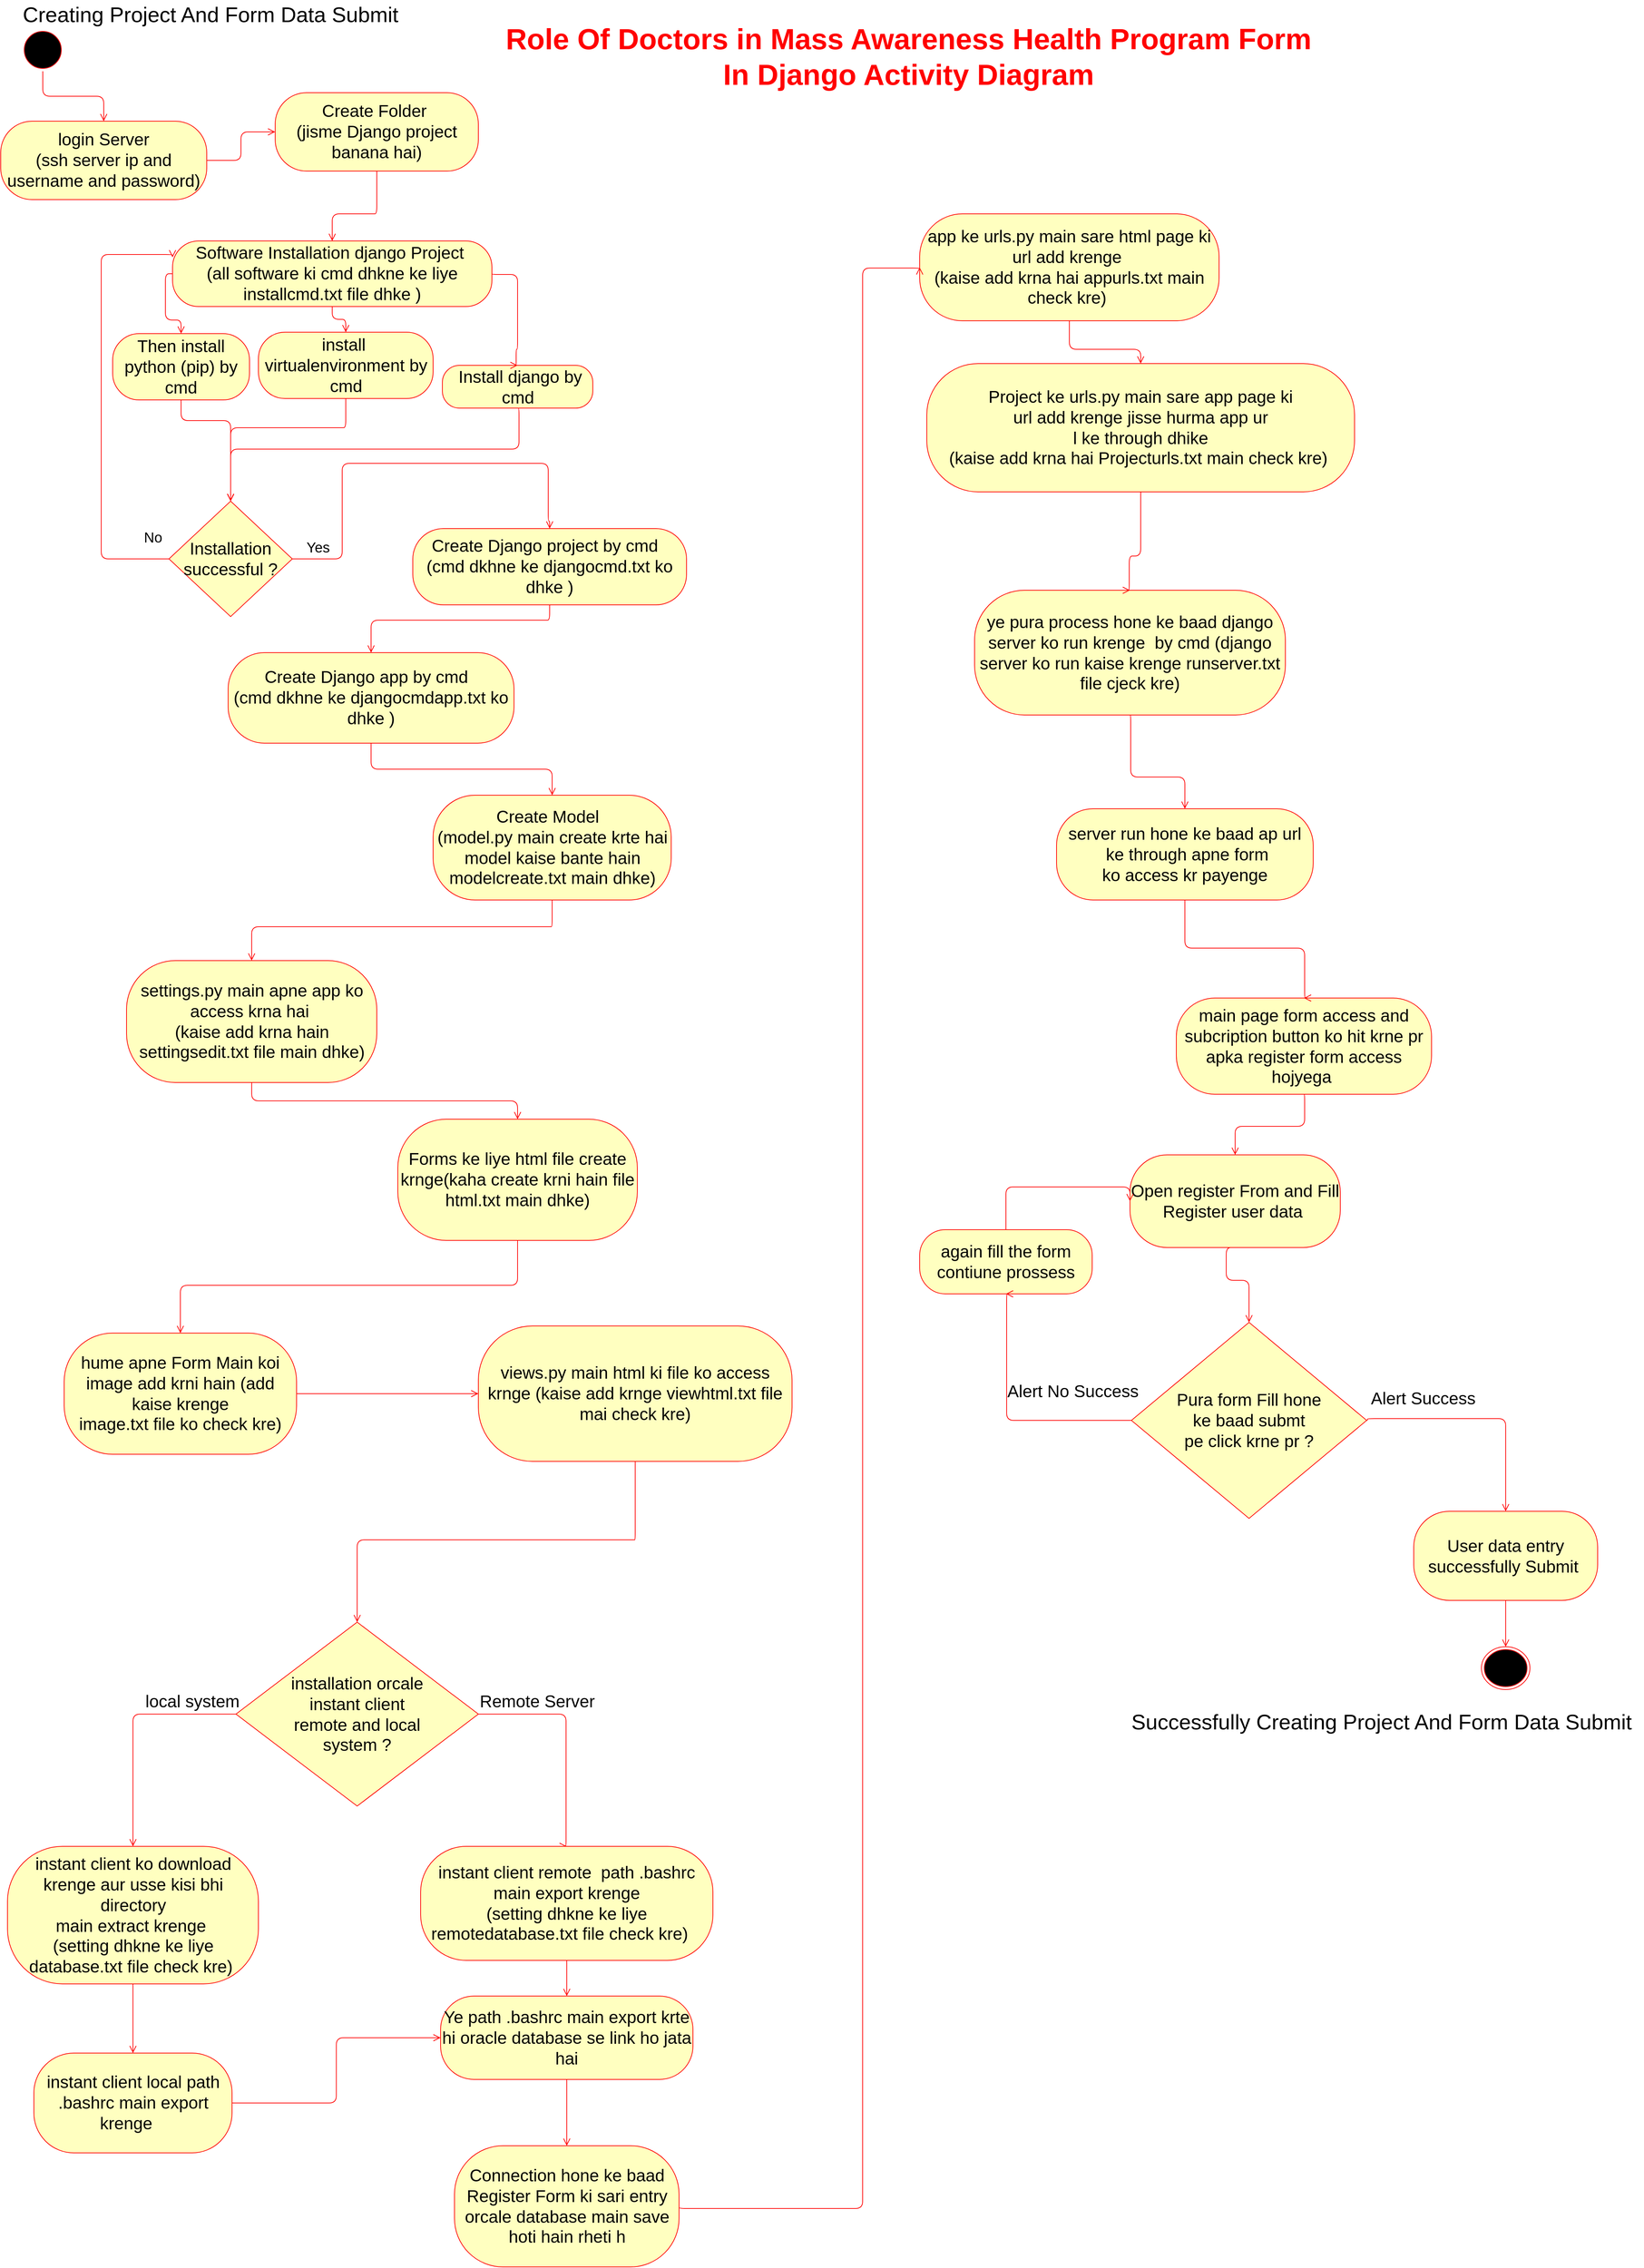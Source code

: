 <mxfile version="12.2.2" type="device" pages="1"><diagram id="Whjoc86RxkOS_mudwpt9" name="Page-1"><mxGraphModel dx="2860" dy="3550" grid="1" gridSize="10" guides="1" tooltips="1" connect="1" arrows="1" fold="1" page="1" pageScale="1" pageWidth="3300" pageHeight="2339" math="0" shadow="0"><root><mxCell id="0"/><mxCell id="1" parent="0"/><mxCell id="fZRNP5k8tPMWOfDA4mfw-1" value="&lt;span style=&quot;color: rgb(255, 0, 0); font-family: verdana, geneva, tahoma, sans-serif; font-size: 41px;&quot;&gt;Role Of Doctors in Mass Awareness Health Program Form In Django Activity Diagram&lt;/span&gt;" style="text;html=1;strokeColor=none;fillColor=none;align=center;verticalAlign=middle;whiteSpace=wrap;rounded=0;fontSize=41;fontStyle=1" vertex="1" parent="1"><mxGeometry x="717" y="95" width="1135" height="70" as="geometry"/></mxCell><mxCell id="fZRNP5k8tPMWOfDA4mfw-2" value="" style="ellipse;html=1;shape=startState;fillColor=#000000;strokeColor=#ff0000;" vertex="1" parent="1"><mxGeometry x="40" y="90" width="60" height="60" as="geometry"/></mxCell><mxCell id="fZRNP5k8tPMWOfDA4mfw-3" value="" style="edgeStyle=orthogonalEdgeStyle;html=1;verticalAlign=bottom;endArrow=open;endSize=8;strokeColor=#ff0000;entryX=0.5;entryY=0;entryDx=0;entryDy=0;" edge="1" source="fZRNP5k8tPMWOfDA4mfw-2" parent="1" target="fZRNP5k8tPMWOfDA4mfw-6"><mxGeometry relative="1" as="geometry"><mxPoint x="398" y="220" as="targetPoint"/></mxGeometry></mxCell><mxCell id="fZRNP5k8tPMWOfDA4mfw-6" value="&lt;font style=&quot;font-size: 24px&quot;&gt;login Server&lt;br&gt;(ssh server ip and username and password)&lt;/font&gt;" style="rounded=1;whiteSpace=wrap;html=1;arcSize=40;fontColor=#000000;fillColor=#ffffc0;strokeColor=#ff0000;" vertex="1" parent="1"><mxGeometry x="11" y="220" width="289" height="110" as="geometry"/></mxCell><mxCell id="fZRNP5k8tPMWOfDA4mfw-7" value="" style="edgeStyle=orthogonalEdgeStyle;html=1;verticalAlign=bottom;endArrow=open;endSize=8;strokeColor=#ff0000;entryX=0;entryY=0.5;entryDx=0;entryDy=0;" edge="1" source="fZRNP5k8tPMWOfDA4mfw-6" parent="1" target="fZRNP5k8tPMWOfDA4mfw-8"><mxGeometry relative="1" as="geometry"><mxPoint x="398" y="320" as="targetPoint"/></mxGeometry></mxCell><mxCell id="fZRNP5k8tPMWOfDA4mfw-8" value="&lt;font style=&quot;font-size: 24px&quot;&gt;Create Folder&amp;nbsp;&lt;br&gt;(jisme Django project banana hai)&lt;/font&gt;" style="rounded=1;whiteSpace=wrap;html=1;arcSize=40;fontColor=#000000;fillColor=#ffffc0;strokeColor=#ff0000;" vertex="1" parent="1"><mxGeometry x="396" y="180" width="285" height="110" as="geometry"/></mxCell><mxCell id="fZRNP5k8tPMWOfDA4mfw-9" value="&lt;font style=&quot;font-size: 24px&quot;&gt;install&amp;nbsp; virtualenvironment by cmd&lt;/font&gt;" style="rounded=1;whiteSpace=wrap;html=1;arcSize=40;fontColor=#000000;fillColor=#ffffc0;strokeColor=#ff0000;" vertex="1" parent="1"><mxGeometry x="372.5" y="516" width="245" height="93" as="geometry"/></mxCell><mxCell id="fZRNP5k8tPMWOfDA4mfw-10" value="&lt;font style=&quot;font-size: 24px&quot;&gt;Then install python (pip) by cmd&lt;/font&gt;" style="rounded=1;whiteSpace=wrap;html=1;arcSize=40;fontColor=#000000;fillColor=#ffffc0;strokeColor=#ff0000;" vertex="1" parent="1"><mxGeometry x="168" y="518" width="192" height="93" as="geometry"/></mxCell><mxCell id="fZRNP5k8tPMWOfDA4mfw-11" value="&lt;font style=&quot;font-size: 24px&quot;&gt;Software Installation django Project&amp;nbsp;&lt;br&gt;(all software ki cmd dhkne ke liye installcmd.txt file dhke )&lt;br&gt;&lt;/font&gt;" style="rounded=1;whiteSpace=wrap;html=1;arcSize=40;fontColor=#000000;fillColor=#ffffc0;strokeColor=#ff0000;" vertex="1" parent="1"><mxGeometry x="252" y="388" width="448" height="92" as="geometry"/></mxCell><mxCell id="fZRNP5k8tPMWOfDA4mfw-12" value="&lt;font style=&quot;font-size: 24px&quot;&gt;&amp;nbsp;Install django by cmd&lt;/font&gt;" style="rounded=1;whiteSpace=wrap;html=1;arcSize=40;fontColor=#000000;fillColor=#ffffc0;strokeColor=#ff0000;" vertex="1" parent="1"><mxGeometry x="630.5" y="562.5" width="211" height="60" as="geometry"/></mxCell><mxCell id="fZRNP5k8tPMWOfDA4mfw-13" value="" style="edgeStyle=orthogonalEdgeStyle;html=1;verticalAlign=bottom;endArrow=open;endSize=8;strokeColor=#ff0000;entryX=0.5;entryY=0;entryDx=0;entryDy=0;exitX=0.5;exitY=1;exitDx=0;exitDy=0;" edge="1" parent="1" source="fZRNP5k8tPMWOfDA4mfw-8" target="fZRNP5k8tPMWOfDA4mfw-11"><mxGeometry relative="1" as="geometry"><mxPoint x="445.088" y="399.706" as="targetPoint"/><mxPoint x="471" y="360" as="sourcePoint"/><Array as="points"><mxPoint x="533" y="350"/><mxPoint x="362" y="350"/></Array></mxGeometry></mxCell><mxCell id="fZRNP5k8tPMWOfDA4mfw-18" value="" style="edgeStyle=orthogonalEdgeStyle;html=1;verticalAlign=bottom;endArrow=open;endSize=8;strokeColor=#ff0000;exitX=0.5;exitY=1;exitDx=0;exitDy=0;entryX=0.5;entryY=0;entryDx=0;entryDy=0;" edge="1" parent="1" source="fZRNP5k8tPMWOfDA4mfw-11" target="fZRNP5k8tPMWOfDA4mfw-9"><mxGeometry relative="1" as="geometry"><mxPoint x="391" y="507.5" as="targetPoint"/><mxPoint x="280" y="468" as="sourcePoint"/></mxGeometry></mxCell><mxCell id="fZRNP5k8tPMWOfDA4mfw-19" value="" style="edgeStyle=orthogonalEdgeStyle;html=1;verticalAlign=bottom;endArrow=open;endSize=8;strokeColor=#ff0000;entryX=0.5;entryY=0;entryDx=0;entryDy=0;exitX=0;exitY=0.5;exitDx=0;exitDy=0;" edge="1" parent="1" source="fZRNP5k8tPMWOfDA4mfw-11" target="fZRNP5k8tPMWOfDA4mfw-10"><mxGeometry relative="1" as="geometry"><mxPoint x="156.941" y="507.794" as="targetPoint"/><mxPoint x="142" y="437.5" as="sourcePoint"/></mxGeometry></mxCell><mxCell id="fZRNP5k8tPMWOfDA4mfw-20" value="" style="edgeStyle=orthogonalEdgeStyle;html=1;verticalAlign=bottom;endArrow=open;endSize=8;strokeColor=#ff0000;exitX=1;exitY=0.5;exitDx=0;exitDy=0;entryX=0.5;entryY=0;entryDx=0;entryDy=0;" edge="1" parent="1" source="fZRNP5k8tPMWOfDA4mfw-11" target="fZRNP5k8tPMWOfDA4mfw-12"><mxGeometry relative="1" as="geometry"><mxPoint x="544" y="497.5" as="targetPoint"/><mxPoint x="411" y="422.5" as="sourcePoint"/><Array as="points"><mxPoint x="736" y="435"/><mxPoint x="736" y="540"/><mxPoint x="734" y="540"/></Array></mxGeometry></mxCell><mxCell id="fZRNP5k8tPMWOfDA4mfw-22" value="&lt;font style=&quot;font-size: 24px&quot;&gt;Create Django project by cmd&amp;nbsp;&amp;nbsp;&lt;br&gt;(cmd dkhne ke djangocmd.txt ko dhke )&lt;br&gt;&lt;/font&gt;" style="rounded=1;whiteSpace=wrap;html=1;arcSize=40;fontColor=#000000;fillColor=#ffffc0;strokeColor=#ff0000;" vertex="1" parent="1"><mxGeometry x="589" y="791.5" width="384" height="107" as="geometry"/></mxCell><mxCell id="fZRNP5k8tPMWOfDA4mfw-23" value="&lt;font style=&quot;font-size: 24px&quot;&gt;Installation successful ?&lt;/font&gt;" style="rhombus;whiteSpace=wrap;html=1;fillColor=#ffffc0;strokeColor=#ff0000;" vertex="1" parent="1"><mxGeometry x="247" y="753" width="173" height="162" as="geometry"/></mxCell><mxCell id="fZRNP5k8tPMWOfDA4mfw-24" value="&lt;font style=&quot;font-size: 20px&quot;&gt;Yes&lt;/font&gt;" style="edgeStyle=orthogonalEdgeStyle;html=1;align=left;verticalAlign=bottom;endArrow=open;endSize=8;strokeColor=#ff0000;entryX=0.5;entryY=0;entryDx=0;entryDy=0;exitX=1;exitY=0.5;exitDx=0;exitDy=0;" edge="1" source="fZRNP5k8tPMWOfDA4mfw-23" parent="1" target="fZRNP5k8tPMWOfDA4mfw-22"><mxGeometry x="-0.938" y="2" relative="1" as="geometry"><mxPoint x="798" y="730" as="targetPoint"/><mxPoint x="474" y="663" as="sourcePoint"/><Array as="points"><mxPoint x="490" y="834"/><mxPoint x="490" y="700"/><mxPoint x="779" y="700"/><mxPoint x="779" y="781"/></Array><mxPoint as="offset"/></mxGeometry></mxCell><mxCell id="fZRNP5k8tPMWOfDA4mfw-25" value="&lt;font style=&quot;font-size: 20px&quot;&gt;No&lt;/font&gt;" style="edgeStyle=orthogonalEdgeStyle;html=1;align=left;verticalAlign=top;endArrow=open;endSize=8;strokeColor=#ff0000;entryX=0;entryY=0.25;entryDx=0;entryDy=0;exitX=0;exitY=0.5;exitDx=0;exitDy=0;" edge="1" source="fZRNP5k8tPMWOfDA4mfw-23" parent="1" target="fZRNP5k8tPMWOfDA4mfw-11"><mxGeometry x="-0.539" y="-58" relative="1" as="geometry"><mxPoint x="151" y="427.5" as="targetPoint"/><Array as="points"><mxPoint x="152" y="834"/><mxPoint x="152" y="407"/><mxPoint x="252" y="407"/></Array><mxPoint as="offset"/></mxGeometry></mxCell><mxCell id="fZRNP5k8tPMWOfDA4mfw-26" value="&lt;font style=&quot;font-size: 24px&quot;&gt;Create Django app by cmd&amp;nbsp;&amp;nbsp;&lt;br&gt;(cmd dkhne ke djangocmdapp.txt ko dhke )&lt;br&gt;&lt;/font&gt;" style="rounded=1;whiteSpace=wrap;html=1;arcSize=40;fontColor=#000000;fillColor=#ffffc0;strokeColor=#ff0000;" vertex="1" parent="1"><mxGeometry x="330" y="965.5" width="401" height="127" as="geometry"/></mxCell><mxCell id="fZRNP5k8tPMWOfDA4mfw-27" value="" style="edgeStyle=orthogonalEdgeStyle;html=1;verticalAlign=bottom;endArrow=open;endSize=8;strokeColor=#ff0000;exitX=0.5;exitY=1;exitDx=0;exitDy=0;entryX=0.5;entryY=0;entryDx=0;entryDy=0;" edge="1" parent="1" source="fZRNP5k8tPMWOfDA4mfw-12" target="fZRNP5k8tPMWOfDA4mfw-23"><mxGeometry relative="1" as="geometry"><mxPoint x="312" y="720" as="targetPoint"/><mxPoint x="445.824" y="544.794" as="sourcePoint"/><Array as="points"><mxPoint x="738" y="622"/><mxPoint x="738" y="680"/><mxPoint x="334" y="680"/></Array></mxGeometry></mxCell><mxCell id="fZRNP5k8tPMWOfDA4mfw-29" value="" style="edgeStyle=orthogonalEdgeStyle;html=1;verticalAlign=bottom;endArrow=open;endSize=8;strokeColor=#ff0000;exitX=0.5;exitY=1;exitDx=0;exitDy=0;entryX=0.5;entryY=0;entryDx=0;entryDy=0;" edge="1" parent="1" source="fZRNP5k8tPMWOfDA4mfw-10" target="fZRNP5k8tPMWOfDA4mfw-23"><mxGeometry relative="1" as="geometry"><mxPoint x="110.5" y="574.5" as="targetPoint"/><mxPoint x="111" y="550" as="sourcePoint"/><Array as="points"><mxPoint x="264" y="640"/><mxPoint x="334" y="640"/></Array></mxGeometry></mxCell><mxCell id="fZRNP5k8tPMWOfDA4mfw-30" value="" style="edgeStyle=orthogonalEdgeStyle;html=1;verticalAlign=bottom;endArrow=open;endSize=8;strokeColor=#ff0000;exitX=0.5;exitY=1;exitDx=0;exitDy=0;entryX=0.5;entryY=0;entryDx=0;entryDy=0;" edge="1" parent="1" source="fZRNP5k8tPMWOfDA4mfw-9" target="fZRNP5k8tPMWOfDA4mfw-23"><mxGeometry relative="1" as="geometry"><mxPoint x="275.588" y="583.206" as="targetPoint"/><mxPoint x="275.588" y="549.088" as="sourcePoint"/><Array as="points"><mxPoint x="489" y="650"/><mxPoint x="312" y="650"/></Array></mxGeometry></mxCell><mxCell id="fZRNP5k8tPMWOfDA4mfw-33" value="" style="edgeStyle=orthogonalEdgeStyle;html=1;verticalAlign=bottom;endArrow=open;endSize=8;strokeColor=#ff0000;exitX=0.5;exitY=1;exitDx=0;exitDy=0;entryX=0.5;entryY=0;entryDx=0;entryDy=0;" edge="1" parent="1" source="fZRNP5k8tPMWOfDA4mfw-22" target="fZRNP5k8tPMWOfDA4mfw-26"><mxGeometry relative="1" as="geometry"><mxPoint x="511" y="805.5" as="targetPoint"/><mxPoint x="676" y="825.5" as="sourcePoint"/><Array as="points"><mxPoint x="775" y="920"/><mxPoint x="518" y="920"/></Array></mxGeometry></mxCell><mxCell id="fZRNP5k8tPMWOfDA4mfw-34" value="&lt;font style=&quot;font-size: 24px&quot;&gt;Create Model&amp;nbsp;&amp;nbsp;&lt;br&gt;(model.py main create krte hai model kaise bante hain modelcreate.txt main dhke)&lt;br&gt;&lt;/font&gt;" style="rounded=1;whiteSpace=wrap;html=1;arcSize=40;fontColor=#000000;fillColor=#ffffc0;strokeColor=#ff0000;" vertex="1" parent="1"><mxGeometry x="617.5" y="1165.5" width="334" height="147" as="geometry"/></mxCell><mxCell id="fZRNP5k8tPMWOfDA4mfw-35" value="&lt;font style=&quot;font-size: 24px&quot;&gt;settings.py main apne app ko access krna hai&amp;nbsp;&lt;br&gt;(kaise add krna hain settingsedit.txt file main dhke)&lt;br&gt;&lt;/font&gt;" style="rounded=1;whiteSpace=wrap;html=1;arcSize=40;fontColor=#000000;fillColor=#ffffc0;strokeColor=#ff0000;" vertex="1" parent="1"><mxGeometry x="187.5" y="1397.5" width="351" height="171" as="geometry"/></mxCell><mxCell id="fZRNP5k8tPMWOfDA4mfw-36" value="&lt;font style=&quot;font-size: 24px&quot;&gt;Forms ke liye html file create krnge(kaha create krni hain file &lt;br&gt;html.txt main dhke)&lt;br&gt;&lt;/font&gt;" style="rounded=1;whiteSpace=wrap;html=1;arcSize=40;fontColor=#000000;fillColor=#ffffc0;strokeColor=#ff0000;" vertex="1" parent="1"><mxGeometry x="568" y="1620" width="336" height="170" as="geometry"/></mxCell><mxCell id="fZRNP5k8tPMWOfDA4mfw-38" value="&lt;font&gt;&lt;font style=&quot;font-size: 24px&quot;&gt;views.py main html ki file ko access krnge (kaise add krnge viewhtml.txt file mai check kre)&lt;/font&gt;&lt;br&gt;&lt;/font&gt;" style="rounded=1;whiteSpace=wrap;html=1;arcSize=40;fontColor=#000000;fillColor=#ffffc0;strokeColor=#ff0000;" vertex="1" parent="1"><mxGeometry x="681" y="1910" width="440" height="190" as="geometry"/></mxCell><mxCell id="fZRNP5k8tPMWOfDA4mfw-39" value="" style="edgeStyle=orthogonalEdgeStyle;html=1;verticalAlign=bottom;endArrow=open;endSize=8;strokeColor=#ff0000;entryX=0.5;entryY=0;entryDx=0;entryDy=0;exitX=0.5;exitY=1;exitDx=0;exitDy=0;" edge="1" parent="1" source="fZRNP5k8tPMWOfDA4mfw-26" target="fZRNP5k8tPMWOfDA4mfw-34"><mxGeometry relative="1" as="geometry"><mxPoint x="652.143" y="854.786" as="targetPoint"/><mxPoint x="611" y="854.786" as="sourcePoint"/></mxGeometry></mxCell><mxCell id="fZRNP5k8tPMWOfDA4mfw-41" value="" style="edgeStyle=orthogonalEdgeStyle;html=1;verticalAlign=bottom;endArrow=open;endSize=8;strokeColor=#ff0000;entryX=0.5;entryY=0;entryDx=0;entryDy=0;exitX=0.5;exitY=1;exitDx=0;exitDy=0;" edge="1" parent="1" source="fZRNP5k8tPMWOfDA4mfw-35" target="fZRNP5k8tPMWOfDA4mfw-36"><mxGeometry relative="1" as="geometry"><mxPoint x="686.643" y="1004.786" as="targetPoint"/><mxPoint x="645.5" y="1004.786" as="sourcePoint"/></mxGeometry></mxCell><mxCell id="fZRNP5k8tPMWOfDA4mfw-42" value="" style="edgeStyle=orthogonalEdgeStyle;html=1;verticalAlign=bottom;endArrow=open;endSize=8;strokeColor=#ff0000;exitX=0.5;exitY=1;exitDx=0;exitDy=0;entryX=0.5;entryY=0;entryDx=0;entryDy=0;" edge="1" parent="1" source="fZRNP5k8tPMWOfDA4mfw-34" target="fZRNP5k8tPMWOfDA4mfw-35"><mxGeometry relative="1" as="geometry"><mxPoint x="356" y="1368" as="targetPoint"/><mxPoint x="504" y="929.5" as="sourcePoint"/><Array as="points"><mxPoint x="782" y="1350"/><mxPoint x="364" y="1350"/></Array></mxGeometry></mxCell><mxCell id="fZRNP5k8tPMWOfDA4mfw-43" value="" style="edgeStyle=orthogonalEdgeStyle;html=1;verticalAlign=bottom;endArrow=open;endSize=8;strokeColor=#ff0000;entryX=0.5;entryY=0;entryDx=0;entryDy=0;exitX=0.5;exitY=1;exitDx=0;exitDy=0;" edge="1" parent="1" source="fZRNP5k8tPMWOfDA4mfw-38" target="fZRNP5k8tPMWOfDA4mfw-46"><mxGeometry relative="1" as="geometry"><mxPoint x="1100" y="867.5" as="targetPoint"/><mxPoint x="1170" y="2020" as="sourcePoint"/><Array as="points"><mxPoint x="900" y="2210"/><mxPoint x="510" y="2210"/></Array></mxGeometry></mxCell><mxCell id="fZRNP5k8tPMWOfDA4mfw-44" value="&lt;font&gt;&lt;font style=&quot;font-size: 24px&quot;&gt;Connection hone ke baad Register Form ki sari entry orcale database main save hoti hain rheti h&lt;/font&gt;&lt;br&gt;&lt;/font&gt;" style="rounded=1;whiteSpace=wrap;html=1;arcSize=40;fontColor=#000000;fillColor=#ffffc0;strokeColor=#ff0000;" vertex="1" parent="1"><mxGeometry x="647.5" y="3060" width="315" height="170" as="geometry"/></mxCell><mxCell id="fZRNP5k8tPMWOfDA4mfw-45" value="&lt;font style=&quot;font-size: 24px&quot;&gt;Ye path .bashrc main export krte hi oracle database se link ho jata hai&lt;/font&gt;" style="rounded=1;whiteSpace=wrap;html=1;arcSize=40;fontColor=#000000;fillColor=#ffffc0;strokeColor=#ff0000;" vertex="1" parent="1"><mxGeometry x="628" y="2850" width="354" height="117" as="geometry"/></mxCell><mxCell id="fZRNP5k8tPMWOfDA4mfw-46" value="&lt;span style=&quot;font-size: 24px&quot;&gt;installation orcale &lt;br&gt;instant client &lt;br&gt;remote and local &lt;br&gt;system ?&lt;/span&gt;" style="rhombus;whiteSpace=wrap;html=1;fillColor=#ffffc0;strokeColor=#ff0000;" vertex="1" parent="1"><mxGeometry x="341" y="2325.5" width="340" height="258" as="geometry"/></mxCell><mxCell id="fZRNP5k8tPMWOfDA4mfw-47" value="" style="edgeStyle=orthogonalEdgeStyle;html=1;verticalAlign=bottom;endArrow=open;endSize=8;strokeColor=#ff0000;exitX=1;exitY=0.5;exitDx=0;exitDy=0;entryX=0.5;entryY=0;entryDx=0;entryDy=0;" edge="1" parent="1" source="fZRNP5k8tPMWOfDA4mfw-46" target="fZRNP5k8tPMWOfDA4mfw-49"><mxGeometry relative="1" as="geometry"><mxPoint x="1190" y="2750" as="targetPoint"/><mxPoint x="1140" y="2736" as="sourcePoint"/><Array as="points"><mxPoint x="804" y="2455"/></Array></mxGeometry></mxCell><mxCell id="fZRNP5k8tPMWOfDA4mfw-48" value="" style="edgeStyle=orthogonalEdgeStyle;html=1;verticalAlign=bottom;endArrow=open;endSize=8;strokeColor=#ff0000;exitX=0;exitY=0.5;exitDx=0;exitDy=0;entryX=0.5;entryY=0;entryDx=0;entryDy=0;" edge="1" parent="1" source="fZRNP5k8tPMWOfDA4mfw-46" target="fZRNP5k8tPMWOfDA4mfw-50"><mxGeometry relative="1" as="geometry"><mxPoint x="350" y="2640" as="targetPoint"/><mxPoint x="990" y="2550" as="sourcePoint"/><Array as="points"><mxPoint x="196" y="2455"/></Array></mxGeometry></mxCell><mxCell id="fZRNP5k8tPMWOfDA4mfw-49" value="&lt;font style=&quot;font-size: 24px&quot;&gt;instant client remote&amp;nbsp; path .bashrc main export krenge&lt;br&gt;(setting dhkne ke liye remotedatabase.txt file check kre)&amp;nbsp; &amp;nbsp;&lt;br&gt;&lt;/font&gt;" style="rounded=1;whiteSpace=wrap;html=1;arcSize=40;fontColor=#000000;fillColor=#ffffc0;strokeColor=#ff0000;" vertex="1" parent="1"><mxGeometry x="600" y="2640" width="410" height="160" as="geometry"/></mxCell><mxCell id="fZRNP5k8tPMWOfDA4mfw-50" value="&lt;font style=&quot;font-size: 24px&quot;&gt;instant client ko download krenge aur usse kisi bhi directory &lt;br&gt;main extract krenge&amp;nbsp; &lt;br&gt;(setting dhkne ke liye database.txt file check kre)&amp;nbsp;&lt;br&gt;&lt;/font&gt;" style="rounded=1;whiteSpace=wrap;html=1;arcSize=40;fontColor=#000000;fillColor=#ffffc0;strokeColor=#ff0000;" vertex="1" parent="1"><mxGeometry x="20.5" y="2640" width="352" height="193" as="geometry"/></mxCell><mxCell id="fZRNP5k8tPMWOfDA4mfw-53" value="&lt;font&gt;&lt;font style=&quot;font-size: 24px&quot;&gt;instant client local path .bashrc main export krenge&amp;nbsp; &amp;nbsp;&lt;/font&gt;&lt;br&gt;&lt;/font&gt;" style="rounded=1;whiteSpace=wrap;html=1;arcSize=40;fontColor=#000000;fillColor=#ffffc0;strokeColor=#ff0000;" vertex="1" parent="1"><mxGeometry x="57.5" y="2930" width="278" height="140" as="geometry"/></mxCell><mxCell id="fZRNP5k8tPMWOfDA4mfw-54" value="&lt;font style=&quot;font-size: 24px&quot;&gt;Remote Server&lt;/font&gt;" style="text;html=1;resizable=0;points=[];autosize=1;align=left;verticalAlign=top;spacingTop=-4;" vertex="1" parent="1"><mxGeometry x="681" y="2420" width="180" height="20" as="geometry"/></mxCell><mxCell id="fZRNP5k8tPMWOfDA4mfw-55" value="&lt;font style=&quot;font-size: 24px&quot;&gt;local system&lt;/font&gt;" style="text;html=1;resizable=0;points=[];autosize=1;align=left;verticalAlign=top;spacingTop=-4;" vertex="1" parent="1"><mxGeometry x="212" y="2420" width="150" height="20" as="geometry"/></mxCell><mxCell id="fZRNP5k8tPMWOfDA4mfw-56" value="" style="edgeStyle=orthogonalEdgeStyle;html=1;verticalAlign=bottom;endArrow=open;endSize=8;strokeColor=#ff0000;exitX=0.5;exitY=1;exitDx=0;exitDy=0;entryX=0.5;entryY=0;entryDx=0;entryDy=0;" edge="1" parent="1" source="fZRNP5k8tPMWOfDA4mfw-50" target="fZRNP5k8tPMWOfDA4mfw-53"><mxGeometry relative="1" as="geometry"><mxPoint x="196" y="3010" as="targetPoint"/><mxPoint x="1439.206" y="2166.794" as="sourcePoint"/><Array as="points"><mxPoint x="196" y="2920"/></Array></mxGeometry></mxCell><mxCell id="fZRNP5k8tPMWOfDA4mfw-57" value="" style="edgeStyle=orthogonalEdgeStyle;html=1;verticalAlign=bottom;endArrow=open;endSize=8;strokeColor=#ff0000;exitX=1;exitY=0.5;exitDx=0;exitDy=0;entryX=0;entryY=0.5;entryDx=0;entryDy=0;" edge="1" parent="1" source="fZRNP5k8tPMWOfDA4mfw-53" target="fZRNP5k8tPMWOfDA4mfw-45"><mxGeometry relative="1" as="geometry"><mxPoint x="1100" y="3030" as="targetPoint"/><mxPoint x="1562.206" y="2162.294" as="sourcePoint"/></mxGeometry></mxCell><mxCell id="fZRNP5k8tPMWOfDA4mfw-58" value="" style="edgeStyle=orthogonalEdgeStyle;html=1;verticalAlign=bottom;endArrow=open;endSize=8;strokeColor=#ff0000;exitX=0.5;exitY=1;exitDx=0;exitDy=0;entryX=0.5;entryY=0;entryDx=0;entryDy=0;" edge="1" parent="1" source="fZRNP5k8tPMWOfDA4mfw-49" target="fZRNP5k8tPMWOfDA4mfw-45"><mxGeometry relative="1" as="geometry"><mxPoint x="800" y="2838" as="targetPoint"/><mxPoint x="820" y="2808" as="sourcePoint"/><Array as="points"><mxPoint x="805" y="2830"/><mxPoint x="805" y="2830"/></Array></mxGeometry></mxCell><mxCell id="fZRNP5k8tPMWOfDA4mfw-60" value="" style="edgeStyle=orthogonalEdgeStyle;html=1;verticalAlign=bottom;endArrow=open;endSize=8;strokeColor=#ff0000;exitX=0.5;exitY=1;exitDx=0;exitDy=0;entryX=0.5;entryY=0;entryDx=0;entryDy=0;" edge="1" parent="1" source="fZRNP5k8tPMWOfDA4mfw-45" target="fZRNP5k8tPMWOfDA4mfw-44"><mxGeometry relative="1" as="geometry"><mxPoint x="957" y="3089" as="targetPoint"/><mxPoint x="947" y="2999" as="sourcePoint"/><Array as="points"><mxPoint x="805" y="3020"/><mxPoint x="805" y="3020"/></Array></mxGeometry></mxCell><mxCell id="fZRNP5k8tPMWOfDA4mfw-61" value="&lt;font style=&quot;font-size: 24px&quot;&gt;app ke urls.py main sare html page ki url add krenge&amp;nbsp;&lt;br&gt;(kaise add krna hai appurls.txt main check kre)&amp;nbsp;&lt;br&gt;&lt;/font&gt;" style="rounded=1;whiteSpace=wrap;html=1;arcSize=40;fontColor=#000000;fillColor=#ffffc0;strokeColor=#ff0000;" vertex="1" parent="1"><mxGeometry x="1300" y="350" width="420" height="150" as="geometry"/></mxCell><mxCell id="fZRNP5k8tPMWOfDA4mfw-62" value="" style="edgeStyle=orthogonalEdgeStyle;html=1;verticalAlign=bottom;endArrow=open;endSize=8;strokeColor=#ff0000;entryX=0;entryY=0.5;entryDx=0;entryDy=0;exitX=1;exitY=0.5;exitDx=0;exitDy=0;" edge="1" parent="1" source="fZRNP5k8tPMWOfDA4mfw-44" target="fZRNP5k8tPMWOfDA4mfw-61"><mxGeometry relative="1" as="geometry"><mxPoint x="1574.0" y="417.571" as="targetPoint"/><mxPoint x="1574.0" y="480.429" as="sourcePoint"/><Array as="points"><mxPoint x="962" y="3148"/><mxPoint x="1220" y="3148"/><mxPoint x="1220" y="426"/></Array></mxGeometry></mxCell><mxCell id="fZRNP5k8tPMWOfDA4mfw-63" value="&lt;font style=&quot;font-size: 24px&quot;&gt;Project ke urls.py main sare app page ki &lt;br&gt;url add krenge jisse hurma app ur&lt;br&gt;l ke through dhike&lt;br&gt;(kaise add krna hai Projecturls.txt main check kre)&amp;nbsp;&lt;br&gt;&lt;/font&gt;" style="rounded=1;whiteSpace=wrap;html=1;arcSize=40;fontColor=#000000;fillColor=#ffffc0;strokeColor=#ff0000;" vertex="1" parent="1"><mxGeometry x="1310" y="560" width="600" height="180" as="geometry"/></mxCell><mxCell id="fZRNP5k8tPMWOfDA4mfw-65" value="" style="edgeStyle=orthogonalEdgeStyle;html=1;verticalAlign=bottom;endArrow=open;endSize=8;strokeColor=#ff0000;entryX=0.5;entryY=0;entryDx=0;entryDy=0;exitX=0.5;exitY=1;exitDx=0;exitDy=0;" edge="1" parent="1" source="fZRNP5k8tPMWOfDA4mfw-61" target="fZRNP5k8tPMWOfDA4mfw-63"><mxGeometry relative="1" as="geometry"><mxPoint x="1874" y="484" as="targetPoint"/><mxPoint x="1734" y="484" as="sourcePoint"/><Array as="points"><mxPoint x="1510" y="540"/><mxPoint x="1610" y="540"/></Array></mxGeometry></mxCell><mxCell id="fZRNP5k8tPMWOfDA4mfw-66" value="&lt;font style=&quot;font-size: 24px&quot;&gt;hume apne Form Main koi image add krni hain (add kaise krenge&lt;br&gt;image.txt file ko check kre)&lt;br&gt;&lt;/font&gt;" style="rounded=1;whiteSpace=wrap;html=1;arcSize=40;fontColor=#000000;fillColor=#ffffc0;strokeColor=#ff0000;" vertex="1" parent="1"><mxGeometry x="100" y="1920" width="326" height="170" as="geometry"/></mxCell><mxCell id="fZRNP5k8tPMWOfDA4mfw-69" value="" style="edgeStyle=orthogonalEdgeStyle;html=1;verticalAlign=bottom;endArrow=open;endSize=8;strokeColor=#ff0000;entryX=0;entryY=0.5;entryDx=0;entryDy=0;exitX=1;exitY=0.5;exitDx=0;exitDy=0;" edge="1" parent="1" source="fZRNP5k8tPMWOfDA4mfw-66" target="fZRNP5k8tPMWOfDA4mfw-38"><mxGeometry relative="1" as="geometry"><mxPoint x="762.857" y="1215.286" as="targetPoint"/><mxPoint x="648.571" y="1195.286" as="sourcePoint"/></mxGeometry></mxCell><mxCell id="fZRNP5k8tPMWOfDA4mfw-70" value="&lt;font&gt;&lt;font style=&quot;font-size: 24px&quot;&gt;ye pura process hone ke baad django server ko run krenge&amp;nbsp; by cmd (django server ko run kaise krenge runserver.txt file cjeck kre)&lt;/font&gt;&lt;br&gt;&lt;/font&gt;" style="rounded=1;whiteSpace=wrap;html=1;arcSize=40;fontColor=#000000;fillColor=#ffffc0;strokeColor=#ff0000;" vertex="1" parent="1"><mxGeometry x="1377" y="878" width="436" height="175" as="geometry"/></mxCell><mxCell id="fZRNP5k8tPMWOfDA4mfw-71" value="&lt;font style=&quot;font-size: 24px&quot;&gt;server run hone ke baad ap url&lt;br&gt;&amp;nbsp;ke through apne form &lt;br&gt;ko access kr payenge&lt;br&gt;&lt;/font&gt;" style="rounded=1;whiteSpace=wrap;html=1;arcSize=40;fontColor=#000000;fillColor=#ffffc0;strokeColor=#ff0000;" vertex="1" parent="1"><mxGeometry x="1492" y="1184.5" width="360" height="128" as="geometry"/></mxCell><mxCell id="fZRNP5k8tPMWOfDA4mfw-72" value="&lt;font&gt;&lt;font style=&quot;font-size: 24px&quot;&gt;main page form access and subcription button ko hit krne pr apka register form access hojyega&amp;nbsp;&lt;/font&gt;&lt;br&gt;&lt;/font&gt;" style="rounded=1;whiteSpace=wrap;html=1;arcSize=40;fontColor=#000000;fillColor=#ffffc0;strokeColor=#ff0000;" vertex="1" parent="1"><mxGeometry x="1660" y="1450" width="358" height="135" as="geometry"/></mxCell><mxCell id="fZRNP5k8tPMWOfDA4mfw-73" value="&lt;font&gt;&lt;font style=&quot;font-size: 24px&quot;&gt;Open register From and Fill Register user data&amp;nbsp;&lt;/font&gt;&lt;br&gt;&lt;/font&gt;" style="rounded=1;whiteSpace=wrap;html=1;arcSize=40;fontColor=#000000;fillColor=#ffffc0;strokeColor=#ff0000;" vertex="1" parent="1"><mxGeometry x="1595" y="1670" width="295" height="130" as="geometry"/></mxCell><mxCell id="fZRNP5k8tPMWOfDA4mfw-74" value="&lt;font style=&quot;font-size: 24px&quot;&gt;Pura form Fill hone &lt;br&gt;ke baad submt &lt;br&gt;pe click krne pr ?&lt;/font&gt;" style="rhombus;whiteSpace=wrap;html=1;fillColor=#ffffc0;strokeColor=#ff0000;" vertex="1" parent="1"><mxGeometry x="1597" y="1905" width="330" height="275" as="geometry"/></mxCell><mxCell id="fZRNP5k8tPMWOfDA4mfw-75" value="&lt;font&gt;&lt;font style=&quot;font-size: 24px&quot;&gt;again fill the form contiune prossess&lt;/font&gt;&lt;br&gt;&lt;/font&gt;" style="rounded=1;whiteSpace=wrap;html=1;arcSize=40;fontColor=#000000;fillColor=#ffffc0;strokeColor=#ff0000;" vertex="1" parent="1"><mxGeometry x="1300" y="1775" width="242" height="90" as="geometry"/></mxCell><mxCell id="fZRNP5k8tPMWOfDA4mfw-76" value="&lt;font&gt;&lt;font style=&quot;font-size: 24px&quot;&gt;User data entry successfully Submit&amp;nbsp;&lt;/font&gt;&lt;br&gt;&lt;/font&gt;" style="rounded=1;whiteSpace=wrap;html=1;arcSize=40;fontColor=#000000;fillColor=#ffffc0;strokeColor=#ff0000;" vertex="1" parent="1"><mxGeometry x="1993" y="2170" width="258" height="125" as="geometry"/></mxCell><mxCell id="fZRNP5k8tPMWOfDA4mfw-77" value="" style="edgeStyle=orthogonalEdgeStyle;html=1;verticalAlign=bottom;endArrow=open;endSize=8;strokeColor=#ff0000;exitX=0.5;exitY=1;exitDx=0;exitDy=0;entryX=0.5;entryY=0;entryDx=0;entryDy=0;" edge="1" parent="1" source="fZRNP5k8tPMWOfDA4mfw-63" target="fZRNP5k8tPMWOfDA4mfw-70"><mxGeometry relative="1" as="geometry"><mxPoint x="1970.5" y="743" as="targetPoint"/><mxPoint x="1970.571" y="627.071" as="sourcePoint"/><Array as="points"><mxPoint x="1610" y="830"/><mxPoint x="1594" y="830"/></Array></mxGeometry></mxCell><mxCell id="fZRNP5k8tPMWOfDA4mfw-78" value="" style="edgeStyle=orthogonalEdgeStyle;html=1;verticalAlign=bottom;endArrow=open;endSize=8;strokeColor=#ff0000;exitX=0.5;exitY=1;exitDx=0;exitDy=0;entryX=0.5;entryY=0;entryDx=0;entryDy=0;" edge="1" parent="1" source="fZRNP5k8tPMWOfDA4mfw-70" target="fZRNP5k8tPMWOfDA4mfw-71"><mxGeometry relative="1" as="geometry"><mxPoint x="1774.071" y="903.714" as="targetPoint"/><mxPoint x="1774.071" y="826.571" as="sourcePoint"/><Array as="points"><mxPoint x="1596" y="1140"/><mxPoint x="1672" y="1140"/></Array></mxGeometry></mxCell><mxCell id="fZRNP5k8tPMWOfDA4mfw-79" value="" style="edgeStyle=orthogonalEdgeStyle;html=1;verticalAlign=bottom;endArrow=open;endSize=8;strokeColor=#ff0000;exitX=0.5;exitY=1;exitDx=0;exitDy=0;entryX=0.5;entryY=0;entryDx=0;entryDy=0;" edge="1" parent="1" source="fZRNP5k8tPMWOfDA4mfw-71" target="fZRNP5k8tPMWOfDA4mfw-72"><mxGeometry relative="1" as="geometry"><mxPoint x="1409.071" y="1499.286" as="targetPoint"/><mxPoint x="1609.071" y="1430.714" as="sourcePoint"/><Array as="points"><mxPoint x="1672" y="1380"/><mxPoint x="1840" y="1380"/></Array></mxGeometry></mxCell><mxCell id="fZRNP5k8tPMWOfDA4mfw-80" value="" style="edgeStyle=orthogonalEdgeStyle;html=1;verticalAlign=bottom;endArrow=open;endSize=8;strokeColor=#ff0000;exitX=0.5;exitY=1;exitDx=0;exitDy=0;entryX=0.5;entryY=0;entryDx=0;entryDy=0;" edge="1" parent="1" source="fZRNP5k8tPMWOfDA4mfw-72" target="fZRNP5k8tPMWOfDA4mfw-73"><mxGeometry relative="1" as="geometry"><mxPoint x="2001.5" y="1674.786" as="targetPoint"/><mxPoint x="1880.071" y="1599.071" as="sourcePoint"/><Array as="points"><mxPoint x="1840" y="1630"/><mxPoint x="1742" y="1630"/></Array></mxGeometry></mxCell><mxCell id="fZRNP5k8tPMWOfDA4mfw-81" value="" style="edgeStyle=orthogonalEdgeStyle;html=1;verticalAlign=bottom;endArrow=open;endSize=8;strokeColor=#ff0000;exitX=0.5;exitY=1;exitDx=0;exitDy=0;entryX=0.5;entryY=0;entryDx=0;entryDy=0;" edge="1" parent="1" source="fZRNP5k8tPMWOfDA4mfw-73" target="fZRNP5k8tPMWOfDA4mfw-74"><mxGeometry relative="1" as="geometry"><mxPoint x="1805.5" y="1830" as="targetPoint"/><mxPoint x="1985.5" y="1744" as="sourcePoint"/><Array as="points"><mxPoint x="1730" y="1800"/><mxPoint x="1730" y="1846"/></Array></mxGeometry></mxCell><mxCell id="fZRNP5k8tPMWOfDA4mfw-82" value="" style="edgeStyle=orthogonalEdgeStyle;html=1;verticalAlign=bottom;endArrow=open;endSize=8;strokeColor=#ff0000;exitX=1;exitY=0.5;exitDx=0;exitDy=0;entryX=0.5;entryY=0;entryDx=0;entryDy=0;" edge="1" parent="1" source="fZRNP5k8tPMWOfDA4mfw-74" target="fZRNP5k8tPMWOfDA4mfw-76"><mxGeometry relative="1" as="geometry"><mxPoint x="1854" y="2005" as="targetPoint"/><mxPoint x="1854" y="1921" as="sourcePoint"/><Array as="points"><mxPoint x="1928" y="2040"/><mxPoint x="2122" y="2040"/></Array></mxGeometry></mxCell><mxCell id="fZRNP5k8tPMWOfDA4mfw-83" value="" style="edgeStyle=orthogonalEdgeStyle;html=1;verticalAlign=bottom;endArrow=open;endSize=8;strokeColor=#ff0000;exitX=0;exitY=0.5;exitDx=0;exitDy=0;entryX=0.5;entryY=1;entryDx=0;entryDy=0;" edge="1" parent="1" source="fZRNP5k8tPMWOfDA4mfw-74" target="fZRNP5k8tPMWOfDA4mfw-75"><mxGeometry relative="1" as="geometry"><mxPoint x="1435.5" y="2125" as="targetPoint"/><mxPoint x="1255.5" y="2015" as="sourcePoint"/><Array as="points"><mxPoint x="1422" y="2042"/></Array></mxGeometry></mxCell><mxCell id="fZRNP5k8tPMWOfDA4mfw-85" value="&lt;font style=&quot;font-size: 24px&quot;&gt;Alert Success&amp;nbsp;&lt;/font&gt;" style="text;html=1;resizable=0;points=[];autosize=1;align=left;verticalAlign=top;spacingTop=-4;" vertex="1" parent="1"><mxGeometry x="1931" y="1995" width="170" height="20" as="geometry"/></mxCell><mxCell id="fZRNP5k8tPMWOfDA4mfw-86" value="&lt;font style=&quot;font-size: 24px&quot;&gt;Alert No Success&amp;nbsp;&lt;/font&gt;" style="text;html=1;resizable=0;points=[];autosize=1;align=left;verticalAlign=top;spacingTop=-4;" vertex="1" parent="1"><mxGeometry x="1421" y="1985" width="210" height="20" as="geometry"/></mxCell><mxCell id="fZRNP5k8tPMWOfDA4mfw-87" value="" style="edgeStyle=orthogonalEdgeStyle;html=1;verticalAlign=bottom;endArrow=open;endSize=8;strokeColor=#ff0000;exitX=0.5;exitY=0;exitDx=0;exitDy=0;entryX=0;entryY=0.5;entryDx=0;entryDy=0;" edge="1" parent="1" source="fZRNP5k8tPMWOfDA4mfw-75" target="fZRNP5k8tPMWOfDA4mfw-73"><mxGeometry relative="1" as="geometry"><mxPoint x="1383.412" y="1524.794" as="targetPoint"/><mxPoint x="1574" y="1644.794" as="sourcePoint"/><Array as="points"><mxPoint x="1421" y="1715"/></Array></mxGeometry></mxCell><mxCell id="fZRNP5k8tPMWOfDA4mfw-88" value="" style="ellipse;html=1;shape=endState;fillColor=#000000;strokeColor=#ff0000;" vertex="1" parent="1"><mxGeometry x="2088" y="2360" width="68" height="60" as="geometry"/></mxCell><mxCell id="fZRNP5k8tPMWOfDA4mfw-90" value="" style="edgeStyle=orthogonalEdgeStyle;html=1;verticalAlign=bottom;endArrow=open;endSize=8;strokeColor=#ff0000;exitX=0.5;exitY=1;exitDx=0;exitDy=0;entryX=0.5;entryY=0;entryDx=0;entryDy=0;" edge="1" parent="1" source="fZRNP5k8tPMWOfDA4mfw-76" target="fZRNP5k8tPMWOfDA4mfw-88"><mxGeometry relative="1" as="geometry"><mxPoint x="2000" y="2189" as="targetPoint"/><mxPoint x="2000" y="2134.833" as="sourcePoint"/><Array as="points"/></mxGeometry></mxCell><mxCell id="fZRNP5k8tPMWOfDA4mfw-91" value="&lt;font style=&quot;font-size: 30px&quot;&gt;Creating Project And Form Data Submit&lt;/font&gt;" style="text;html=1;resizable=0;points=[];autosize=1;align=left;verticalAlign=top;spacingTop=-4;fontSize=28;" vertex="1" parent="1"><mxGeometry x="40" y="50" width="540" height="40" as="geometry"/></mxCell><mxCell id="fZRNP5k8tPMWOfDA4mfw-92" value="&lt;font style=&quot;font-size: 30px&quot;&gt;Successfully Creating Project And Form Data Submit&lt;/font&gt;" style="text;html=1;resizable=0;points=[];autosize=1;align=left;verticalAlign=top;spacingTop=-4;fontSize=15;" vertex="1" parent="1"><mxGeometry x="1595" y="2444.5" width="720" height="20" as="geometry"/></mxCell><mxCell id="fZRNP5k8tPMWOfDA4mfw-96" value="" style="edgeStyle=orthogonalEdgeStyle;html=1;verticalAlign=bottom;endArrow=open;endSize=8;strokeColor=#ff0000;exitX=0.5;exitY=1;exitDx=0;exitDy=0;entryX=0.5;entryY=0;entryDx=0;entryDy=0;" edge="1" parent="1" source="fZRNP5k8tPMWOfDA4mfw-36" target="fZRNP5k8tPMWOfDA4mfw-66"><mxGeometry relative="1" as="geometry"><mxPoint x="266" y="1899.5" as="targetPoint"/><mxPoint x="686" y="1813.5" as="sourcePoint"/><Array as="points"><mxPoint x="736" y="1853"/><mxPoint x="263" y="1853"/></Array></mxGeometry></mxCell></root></mxGraphModel></diagram></mxfile>